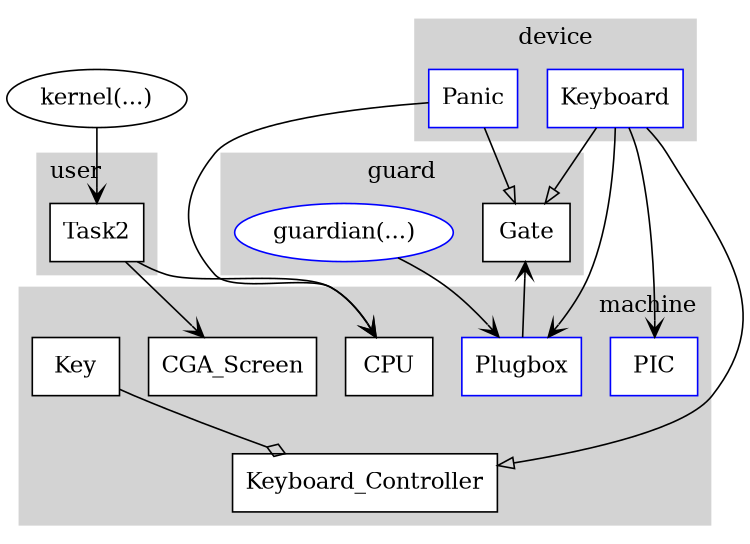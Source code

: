  
  digraph task1 {
    size="5.0,5.0";
    node [shape=box, style="solid,filled", fillcolor=white];
    
    
    kernelF [label="kernel(...)", shape=oval, URL="\ref kernel"];
    
    subgraph cluster_subuser {
      rank="source";
      style=filled;
      color=lightgray;
      label = "user";
      labeljust=l;
      task2C [label="Task2", URL="\ref Task2"];
    }
    
    subgraph cluster_submachine {
      style=filled;
      color=lightgray;
      label = "machine";
      labeljust=r;
      keyctrlC [label="Keyboard_Controller", URL="\ref Keyboard_Controller"];
      plugboxC [label="Plugbox", URL="\ref Plugbox", color=blue];
      picC [label="PIC", URL="\ref PIC", color=blue];
      cpuC [label="CPU", URL="\ref CPU"];
      cgascrC [label="CGA_Screen", URL="\ref CGA_Screen"];
      keyC [label="Key", URL="\ref Key"];
      keyC -> keyctrlC [arrowhead="ediamond"];
    }
    
    subgraph cluster_subguard {
      style=filled;
      color=lightgray;
      label = "guard";
      labeljust=c;
      gateC [label="Gate", URL="\ref Gate"];
      guardianF [label="guardian(...)", shape=oval, URL="\ref guardian", color=blue];
    }
    
    subgraph cluster_subdevice {
      style=filled;
      color=lightgray;
      label = "device";
      labeljust=c;
      panicC [label="Panic", URL="\ref Panic", color=blue];
      keyboardC [label="Keyboard", URL="\ref Keyboard", color=blue];
    }
    
    
    kernelF -> task2C [arrowhead="open"];
    task2C -> cgascrC [arrowhead="open"];
    task2C -> cpuC [arrowhead="open"];
    panicC -> cpuC [arrowhead="open"];
    panicC -> gateC [arrowhead="empty"];
    keyboardC -> keyctrlC [arrowhead="empty"];
    keyboardC -> gateC [arrowhead="empty"];
    keyboardC -> picC [arrowhead="open", weight=3];
    keyboardC -> plugboxC [arrowhead="open", weight=4];
    plugboxC -> gateC [arrowhead="open", weight=2];
    //plugboxC -> panicC [arrowhead="open"];
    //plugboxC -> keyboardC [arrowhead="open"];
    guardianF -> plugboxC [arrowhead="open", weight=5];
  }

